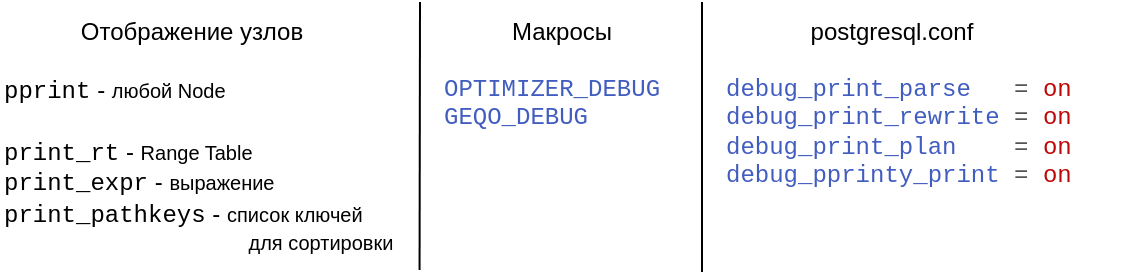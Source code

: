 <mxfile version="24.7.8">
  <diagram name="Страница — 1" id="-7iinr9FQo9lgZhA_vXO">
    <mxGraphModel dx="581" dy="580" grid="1" gridSize="10" guides="1" tooltips="1" connect="1" arrows="1" fold="1" page="1" pageScale="1" pageWidth="827" pageHeight="1169" math="0" shadow="0">
      <root>
        <mxCell id="0" />
        <mxCell id="1" parent="0" />
        <mxCell id="To64jtl__Oc4jpR3MfXC-2" value="&lt;div&gt;&lt;font color=&quot;#425dc0&quot;&gt;OPTIMIZER_DEBUG&lt;/font&gt;&lt;/div&gt;&lt;div&gt;&lt;font color=&quot;#425dc0&quot;&gt;GEQO_DEBUG&lt;/font&gt;&lt;/div&gt;" style="text;html=1;align=left;verticalAlign=top;whiteSpace=wrap;rounded=0;fontFamily=Courier New;" parent="1" vertex="1">
          <mxGeometry x="369" y="270" width="131" height="100" as="geometry" />
        </mxCell>
        <mxCell id="To64jtl__Oc4jpR3MfXC-5" value="Макросы" style="text;html=1;align=center;verticalAlign=middle;whiteSpace=wrap;rounded=0;" parent="1" vertex="1">
          <mxGeometry x="384.5" y="240" width="90" height="30" as="geometry" />
        </mxCell>
        <mxCell id="To64jtl__Oc4jpR3MfXC-6" value="" style="endArrow=none;html=1;rounded=0;exitX=0.999;exitY=0.915;exitDx=0;exitDy=0;exitPerimeter=0;" parent="1" edge="1">
          <mxGeometry width="50" height="50" relative="1" as="geometry">
            <mxPoint x="358.78" y="373.95" as="sourcePoint" />
            <mxPoint x="359" y="240" as="targetPoint" />
          </mxGeometry>
        </mxCell>
        <mxCell id="W0IxdtLmUjodAu66150V-1" value="pprint&lt;span style=&quot;background-color: initial; font-family: Helvetica;&quot;&gt;&amp;nbsp;&lt;/span&gt;&lt;span style=&quot;background-color: initial; font-family: Helvetica;&quot;&gt;-&lt;/span&gt;&lt;span style=&quot;background-color: initial; font-family: Helvetica;&quot;&gt;&amp;nbsp;&lt;/span&gt;&lt;font style=&quot;font-size: 10px;&quot; face=&quot;Helvetica&quot;&gt;любой Node&lt;/font&gt;&lt;div&gt;&lt;font face=&quot;Helvetica&quot;&gt;&lt;br&gt;&lt;/font&gt;&lt;div&gt;print_rt&lt;font face=&quot;Helvetica&quot;&gt;&amp;nbsp;- &lt;font style=&quot;font-size: 10px;&quot;&gt;Range Table&lt;/font&gt;&lt;/font&gt;&lt;/div&gt;&lt;div&gt;print_expr&lt;span style=&quot;font-family: Helvetica; background-color: initial;&quot;&gt;&amp;nbsp;&lt;/span&gt;&lt;span style=&quot;background-color: initial; font-family: Helvetica;&quot;&gt;-&lt;/span&gt;&lt;span style=&quot;background-color: initial; font-family: Helvetica;&quot;&gt;&amp;nbsp;&lt;/span&gt;&lt;span style=&quot;background-color: initial; font-family: Helvetica;&quot;&gt;&lt;font style=&quot;font-size: 10px;&quot;&gt;выражение&lt;/font&gt;&lt;/span&gt;&lt;/div&gt;&lt;div&gt;print_pathkeys&lt;span style=&quot;background-color: initial; font-family: Helvetica;&quot;&gt;&amp;nbsp;&lt;/span&gt;&lt;span style=&quot;background-color: initial; font-family: Helvetica;&quot;&gt;-&lt;/span&gt;&lt;span style=&quot;background-color: initial; font-family: Helvetica;&quot;&gt;&amp;nbsp;&lt;/span&gt;&lt;span style=&quot;font-family: Helvetica; font-size: 10px; background-color: initial;&quot;&gt;список&amp;nbsp;&lt;/span&gt;&lt;span style=&quot;font-size: 10px; background-color: initial; font-family: Helvetica;&quot;&gt;ключей &lt;span style=&quot;white-space: pre;&quot;&gt;&#x9;&lt;/span&gt;&lt;span style=&quot;white-space: pre;&quot;&gt;&#x9;&lt;/span&gt;&lt;span style=&quot;white-space: pre;&quot;&gt;&#x9;&lt;/span&gt;&lt;span style=&quot;white-space: pre;&quot;&gt;&#x9;&lt;/span&gt;&lt;span style=&quot;white-space: pre;&quot;&gt;&#x9;&lt;/span&gt;&amp;nbsp; &amp;nbsp; для сортировки&lt;/span&gt;&lt;/div&gt;&lt;/div&gt;" style="text;html=1;align=left;verticalAlign=top;whiteSpace=wrap;rounded=0;fontFamily=Courier New;" parent="1" vertex="1">
          <mxGeometry x="149" y="270" width="201" height="100" as="geometry" />
        </mxCell>
        <mxCell id="3sdtQAV-3DFzt52qT0kO-1" value="Отображение узлов" style="text;html=1;align=center;verticalAlign=middle;whiteSpace=wrap;rounded=0;" parent="1" vertex="1">
          <mxGeometry x="180" y="240" width="130" height="30" as="geometry" />
        </mxCell>
        <mxCell id="c8EVHCb-xVebOPg2Qrqw-2" value="" style="endArrow=none;html=1;rounded=0;" edge="1" parent="1">
          <mxGeometry width="50" height="50" relative="1" as="geometry">
            <mxPoint x="500" y="375" as="sourcePoint" />
            <mxPoint x="500" y="240" as="targetPoint" />
          </mxGeometry>
        </mxCell>
        <mxCell id="c8EVHCb-xVebOPg2Qrqw-3" value="&lt;div&gt;&lt;span style=&quot;background-color: initial;&quot;&gt;&lt;font color=&quot;#425dc0&quot;&gt;debug_print_parse&lt;/font&gt;&lt;/span&gt;&lt;span style=&quot;background-color: initial; color: rgb(84, 84, 84);&quot;&gt;&amp;nbsp; &amp;nbsp;= &lt;/span&gt;&lt;span style=&quot;background-color: initial;&quot;&gt;&lt;font color=&quot;#bf0707&quot;&gt;on&lt;/font&gt;&lt;/span&gt;&lt;br&gt;&lt;/div&gt;&lt;div&gt;&lt;font color=&quot;#425dc0&quot;&gt;debug_print_rewrite&lt;/font&gt;&lt;span style=&quot;color: rgb(84, 84, 84);&quot;&gt; = &lt;/span&gt;&lt;font color=&quot;#bf0707&quot;&gt;on&lt;/font&gt;&lt;font color=&quot;#545454&quot;&gt;&lt;br&gt;&lt;/font&gt;&lt;/div&gt;&lt;div&gt;&lt;font color=&quot;#425dc0&quot;&gt;debug_print_plan&lt;/font&gt;&lt;span style=&quot;color: rgb(84, 84, 84);&quot;&gt;&amp;nbsp; &amp;nbsp; = &lt;/span&gt;&lt;font color=&quot;#bf0707&quot;&gt;on&lt;br&gt;&lt;/font&gt;&lt;font color=&quot;#425dc0&quot;&gt;debug_pprinty_print&amp;nbsp;&lt;/font&gt;&lt;span style=&quot;color: rgb(84, 84, 84);&quot;&gt;=&amp;nbsp;&lt;/span&gt;&lt;font color=&quot;#bf0707&quot;&gt;on&lt;/font&gt;&lt;font color=&quot;#545454&quot;&gt;&lt;br&gt;&lt;/font&gt;&lt;/div&gt;" style="text;html=1;align=left;verticalAlign=top;whiteSpace=wrap;rounded=0;fontFamily=Courier New;" vertex="1" parent="1">
          <mxGeometry x="510" y="270" width="200" height="90" as="geometry" />
        </mxCell>
        <mxCell id="c8EVHCb-xVebOPg2Qrqw-4" value="postgresql.conf" style="text;html=1;align=center;verticalAlign=middle;whiteSpace=wrap;rounded=0;" vertex="1" parent="1">
          <mxGeometry x="550" y="240" width="90" height="30" as="geometry" />
        </mxCell>
      </root>
    </mxGraphModel>
  </diagram>
</mxfile>
